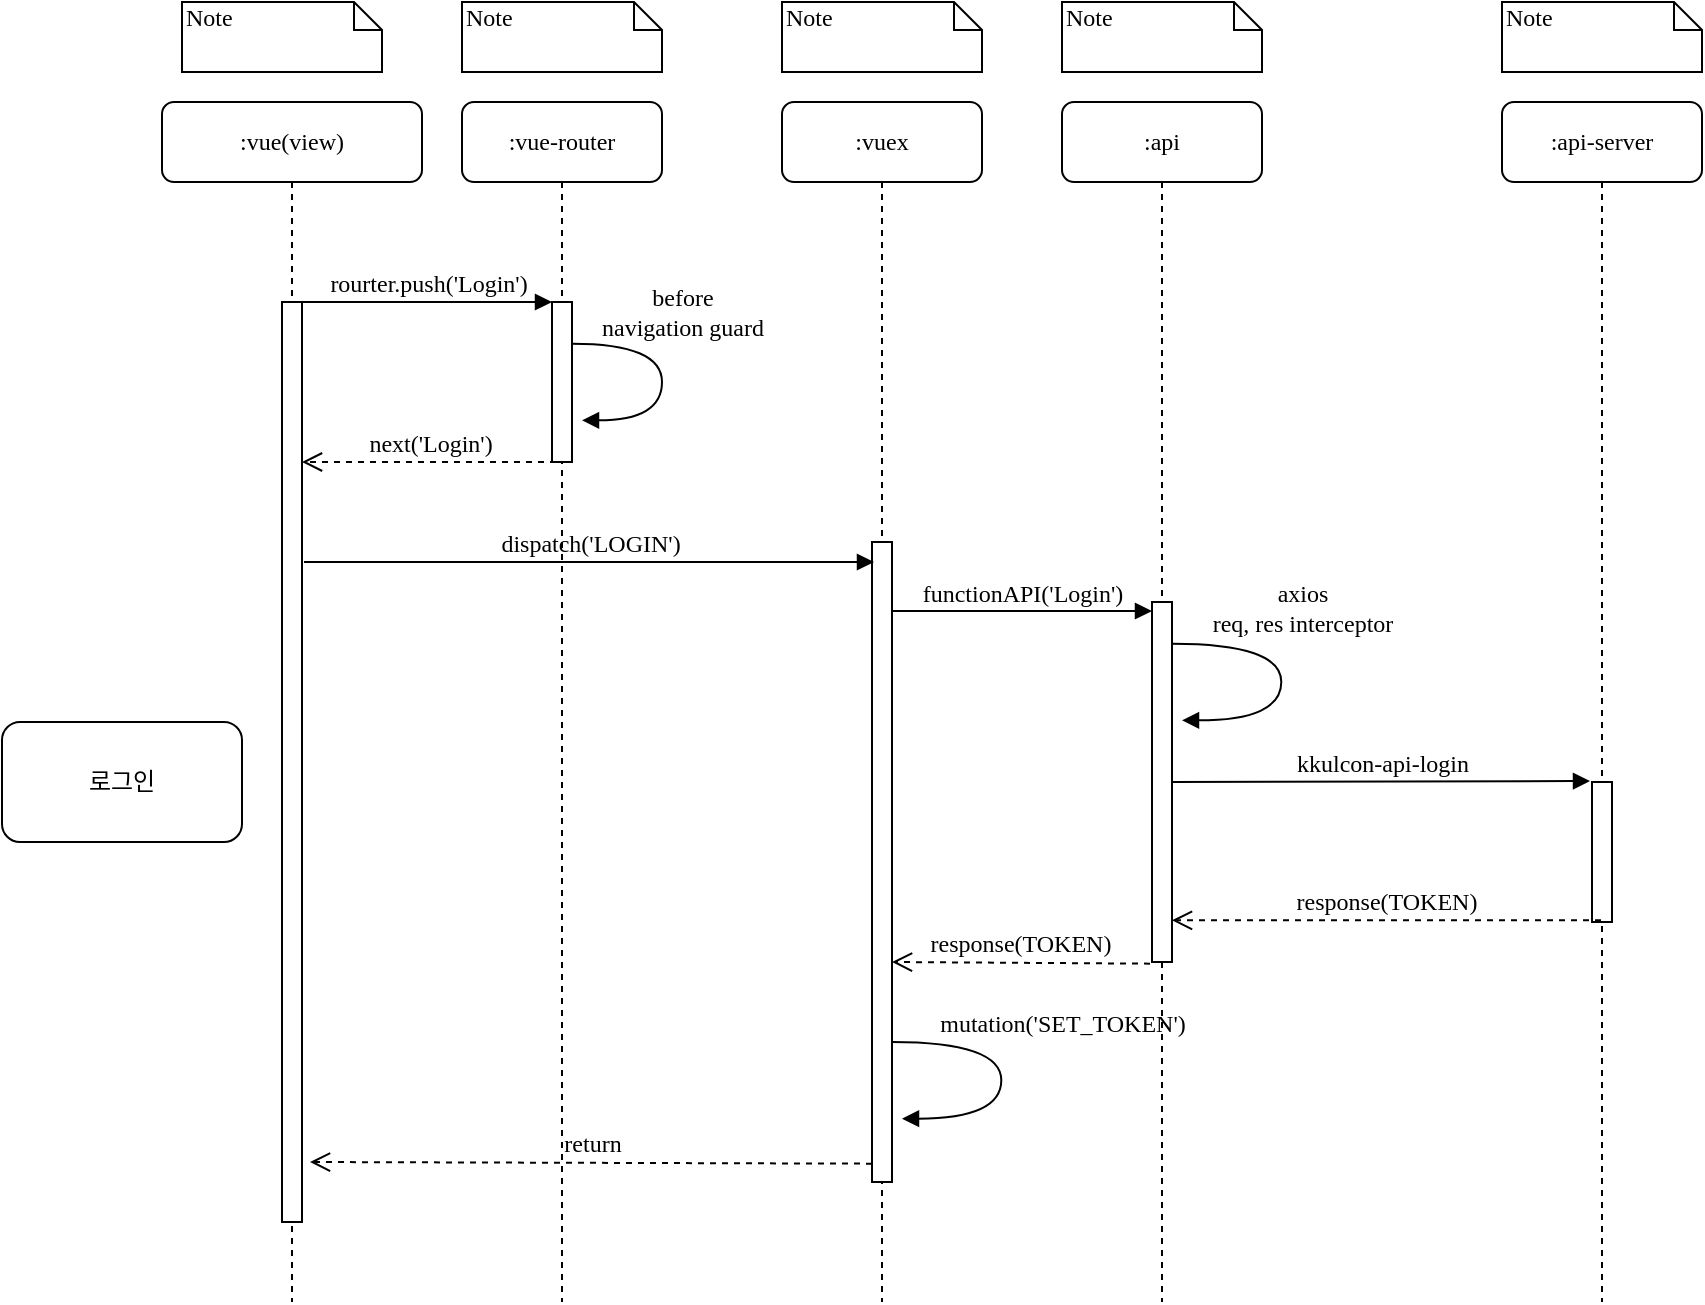 <mxfile version="20.0.3" type="github">
  <diagram name="Page-1" id="13e1069c-82ec-6db2-03f1-153e76fe0fe0">
    <mxGraphModel dx="948" dy="470" grid="1" gridSize="10" guides="1" tooltips="1" connect="1" arrows="1" fold="1" page="1" pageScale="1" pageWidth="1100" pageHeight="850" background="none" math="0" shadow="0">
      <root>
        <mxCell id="0" />
        <mxCell id="1" parent="0" />
        <mxCell id="7baba1c4bc27f4b0-2" value=":vue-router" style="shape=umlLifeline;perimeter=lifelinePerimeter;whiteSpace=wrap;html=1;container=1;collapsible=0;recursiveResize=0;outlineConnect=0;rounded=1;shadow=0;comic=0;labelBackgroundColor=none;strokeWidth=1;fontFamily=Verdana;fontSize=12;align=center;" parent="1" vertex="1">
          <mxGeometry x="240" y="80" width="100" height="600" as="geometry" />
        </mxCell>
        <mxCell id="7baba1c4bc27f4b0-10" value="" style="html=1;points=[];perimeter=orthogonalPerimeter;rounded=0;shadow=0;comic=0;labelBackgroundColor=none;strokeWidth=1;fontFamily=Verdana;fontSize=12;align=center;" parent="7baba1c4bc27f4b0-2" vertex="1">
          <mxGeometry x="45" y="100" width="10" height="80" as="geometry" />
        </mxCell>
        <mxCell id="uNhhcXfcpnWaxr1pqipf-26" value="before&lt;br&gt;navigation guard" style="html=1;verticalAlign=bottom;endArrow=block;labelBackgroundColor=none;fontFamily=Verdana;fontSize=12;elbow=vertical;edgeStyle=orthogonalEdgeStyle;curved=1;entryX=1;entryY=0.286;entryPerimeter=0;exitX=1.038;exitY=0.345;exitPerimeter=0;" edge="1" parent="7baba1c4bc27f4b0-2">
          <mxGeometry x="-0.234" y="10" relative="1" as="geometry">
            <mxPoint x="55.003" y="120.83" as="sourcePoint" />
            <mxPoint x="60.003" y="159.163" as="targetPoint" />
            <Array as="points">
              <mxPoint x="100" y="120.83" />
              <mxPoint x="100" y="158.83" />
            </Array>
            <mxPoint y="-1" as="offset" />
          </mxGeometry>
        </mxCell>
        <mxCell id="7baba1c4bc27f4b0-3" value=":vuex" style="shape=umlLifeline;perimeter=lifelinePerimeter;whiteSpace=wrap;html=1;container=1;collapsible=0;recursiveResize=0;outlineConnect=0;rounded=1;shadow=0;comic=0;labelBackgroundColor=none;strokeWidth=1;fontFamily=Verdana;fontSize=12;align=center;" parent="1" vertex="1">
          <mxGeometry x="400" y="80" width="100" height="600" as="geometry" />
        </mxCell>
        <mxCell id="7baba1c4bc27f4b0-13" value="" style="html=1;points=[];perimeter=orthogonalPerimeter;rounded=0;shadow=0;comic=0;labelBackgroundColor=none;strokeWidth=1;fontFamily=Verdana;fontSize=12;align=center;" parent="7baba1c4bc27f4b0-3" vertex="1">
          <mxGeometry x="45" y="220" width="10" height="320" as="geometry" />
        </mxCell>
        <mxCell id="uNhhcXfcpnWaxr1pqipf-15" value="response(TOKEN)" style="html=1;verticalAlign=bottom;endArrow=open;dashed=1;endSize=8;labelBackgroundColor=none;fontFamily=Verdana;fontSize=12;edgeStyle=elbowEdgeStyle;elbow=vertical;" edge="1" parent="7baba1c4bc27f4b0-3">
          <mxGeometry relative="1" as="geometry">
            <mxPoint x="55" y="430.83" as="targetPoint" />
            <Array as="points">
              <mxPoint x="5" y="430" />
            </Array>
            <mxPoint x="184.0" y="430.83" as="sourcePoint" />
          </mxGeometry>
        </mxCell>
        <mxCell id="uNhhcXfcpnWaxr1pqipf-16" value="mutation(&#39;SET_TOKEN&#39;)" style="html=1;verticalAlign=bottom;endArrow=block;labelBackgroundColor=none;fontFamily=Verdana;fontSize=12;elbow=vertical;edgeStyle=orthogonalEdgeStyle;curved=1;entryX=1;entryY=0.286;entryPerimeter=0;exitX=1.038;exitY=0.345;exitPerimeter=0;" edge="1" parent="7baba1c4bc27f4b0-3">
          <mxGeometry x="-0.233" y="30" relative="1" as="geometry">
            <mxPoint x="55.003" y="470.0" as="sourcePoint" />
            <mxPoint x="60.003" y="508.333" as="targetPoint" />
            <Array as="points">
              <mxPoint x="109.67" y="470" />
              <mxPoint x="109.67" y="508" />
            </Array>
            <mxPoint as="offset" />
          </mxGeometry>
        </mxCell>
        <mxCell id="uNhhcXfcpnWaxr1pqipf-17" value="return" style="html=1;verticalAlign=bottom;endArrow=open;dashed=1;endSize=8;labelBackgroundColor=none;fontFamily=Verdana;fontSize=12;edgeStyle=elbowEdgeStyle;elbow=vertical;entryX=1.4;entryY=0.935;entryDx=0;entryDy=0;entryPerimeter=0;" edge="1" parent="7baba1c4bc27f4b0-3" target="7baba1c4bc27f4b0-9">
          <mxGeometry relative="1" as="geometry">
            <mxPoint x="-240" y="540" as="targetPoint" />
            <Array as="points">
              <mxPoint x="-134" y="530" />
            </Array>
            <mxPoint x="45.0" y="530.83" as="sourcePoint" />
          </mxGeometry>
        </mxCell>
        <mxCell id="7baba1c4bc27f4b0-4" value=":api" style="shape=umlLifeline;perimeter=lifelinePerimeter;whiteSpace=wrap;html=1;container=1;collapsible=0;recursiveResize=0;outlineConnect=0;rounded=1;shadow=0;comic=0;labelBackgroundColor=none;strokeWidth=1;fontFamily=Verdana;fontSize=12;align=center;" parent="1" vertex="1">
          <mxGeometry x="540" y="80" width="100" height="600" as="geometry" />
        </mxCell>
        <mxCell id="uNhhcXfcpnWaxr1pqipf-13" value="kkulcon-api-login" style="html=1;verticalAlign=bottom;endArrow=block;labelBackgroundColor=none;fontFamily=Verdana;fontSize=12;edgeStyle=elbowEdgeStyle;elbow=vertical;entryX=-0.1;entryY=-0.013;entryDx=0;entryDy=0;entryPerimeter=0;" edge="1" parent="7baba1c4bc27f4b0-4" target="7baba1c4bc27f4b0-19">
          <mxGeometry relative="1" as="geometry">
            <mxPoint x="55" y="340" as="sourcePoint" />
            <mxPoint x="190" y="340" as="targetPoint" />
          </mxGeometry>
        </mxCell>
        <mxCell id="7baba1c4bc27f4b0-5" value=":api-server" style="shape=umlLifeline;perimeter=lifelinePerimeter;whiteSpace=wrap;html=1;container=1;collapsible=0;recursiveResize=0;outlineConnect=0;rounded=1;shadow=0;comic=0;labelBackgroundColor=none;strokeWidth=1;fontFamily=Verdana;fontSize=12;align=center;" parent="1" vertex="1">
          <mxGeometry x="760" y="80" width="100" height="600" as="geometry" />
        </mxCell>
        <mxCell id="7baba1c4bc27f4b0-19" value="" style="html=1;points=[];perimeter=orthogonalPerimeter;rounded=0;shadow=0;comic=0;labelBackgroundColor=none;strokeWidth=1;fontFamily=Verdana;fontSize=12;align=center;" parent="7baba1c4bc27f4b0-5" vertex="1">
          <mxGeometry x="45" y="340" width="10" height="70" as="geometry" />
        </mxCell>
        <mxCell id="7baba1c4bc27f4b0-8" value=":vue(view)" style="shape=umlLifeline;perimeter=lifelinePerimeter;whiteSpace=wrap;html=1;container=1;collapsible=0;recursiveResize=0;outlineConnect=0;rounded=1;shadow=0;comic=0;labelBackgroundColor=none;strokeWidth=1;fontFamily=Verdana;fontSize=12;align=center;" parent="1" vertex="1">
          <mxGeometry x="90" y="80" width="130" height="600" as="geometry" />
        </mxCell>
        <mxCell id="7baba1c4bc27f4b0-9" value="" style="html=1;points=[];perimeter=orthogonalPerimeter;rounded=0;shadow=0;comic=0;labelBackgroundColor=none;strokeWidth=1;fontFamily=Verdana;fontSize=12;align=center;" parent="7baba1c4bc27f4b0-8" vertex="1">
          <mxGeometry x="60" y="100" width="10" height="460" as="geometry" />
        </mxCell>
        <mxCell id="uNhhcXfcpnWaxr1pqipf-29" value="next(&#39;Login&#39;)" style="html=1;verticalAlign=bottom;endArrow=open;dashed=1;endSize=8;labelBackgroundColor=none;fontFamily=Verdana;fontSize=12;edgeStyle=elbowEdgeStyle;elbow=vertical;" edge="1" parent="7baba1c4bc27f4b0-8">
          <mxGeometry relative="1" as="geometry">
            <mxPoint x="70" y="180" as="targetPoint" />
            <Array as="points">
              <mxPoint x="130" y="180" />
            </Array>
            <mxPoint x="197" y="180" as="sourcePoint" />
          </mxGeometry>
        </mxCell>
        <mxCell id="uNhhcXfcpnWaxr1pqipf-33" value="로그인" style="rounded=1;whiteSpace=wrap;html=1;" vertex="1" parent="7baba1c4bc27f4b0-8">
          <mxGeometry x="-80" y="310" width="120" height="60" as="geometry" />
        </mxCell>
        <mxCell id="7baba1c4bc27f4b0-16" value="" style="html=1;points=[];perimeter=orthogonalPerimeter;rounded=0;shadow=0;comic=0;labelBackgroundColor=none;strokeWidth=1;fontFamily=Verdana;fontSize=12;align=center;" parent="1" vertex="1">
          <mxGeometry x="585" y="330" width="10" height="180" as="geometry" />
        </mxCell>
        <mxCell id="7baba1c4bc27f4b0-11" value="rourter.push(&#39;Login&#39;)" style="html=1;verticalAlign=bottom;endArrow=block;entryX=0;entryY=0;labelBackgroundColor=none;fontFamily=Verdana;fontSize=12;edgeStyle=elbowEdgeStyle;elbow=vertical;" parent="1" source="7baba1c4bc27f4b0-9" target="7baba1c4bc27f4b0-10" edge="1">
          <mxGeometry relative="1" as="geometry">
            <mxPoint x="220" y="190" as="sourcePoint" />
          </mxGeometry>
        </mxCell>
        <mxCell id="7baba1c4bc27f4b0-40" value="Note" style="shape=note;whiteSpace=wrap;html=1;size=14;verticalAlign=top;align=left;spacingTop=-6;rounded=0;shadow=0;comic=0;labelBackgroundColor=none;strokeWidth=1;fontFamily=Verdana;fontSize=12" parent="1" vertex="1">
          <mxGeometry x="100" y="30" width="100" height="35" as="geometry" />
        </mxCell>
        <mxCell id="7baba1c4bc27f4b0-41" value="Note" style="shape=note;whiteSpace=wrap;html=1;size=14;verticalAlign=top;align=left;spacingTop=-6;rounded=0;shadow=0;comic=0;labelBackgroundColor=none;strokeWidth=1;fontFamily=Verdana;fontSize=12" parent="1" vertex="1">
          <mxGeometry x="240" y="30" width="100" height="35" as="geometry" />
        </mxCell>
        <mxCell id="7baba1c4bc27f4b0-42" value="Note" style="shape=note;whiteSpace=wrap;html=1;size=14;verticalAlign=top;align=left;spacingTop=-6;rounded=0;shadow=0;comic=0;labelBackgroundColor=none;strokeWidth=1;fontFamily=Verdana;fontSize=12" parent="1" vertex="1">
          <mxGeometry x="400" y="30" width="100" height="35" as="geometry" />
        </mxCell>
        <mxCell id="7baba1c4bc27f4b0-43" value="Note" style="shape=note;whiteSpace=wrap;html=1;size=14;verticalAlign=top;align=left;spacingTop=-6;rounded=0;shadow=0;comic=0;labelBackgroundColor=none;strokeWidth=1;fontFamily=Verdana;fontSize=12" parent="1" vertex="1">
          <mxGeometry x="540" y="30" width="100" height="35" as="geometry" />
        </mxCell>
        <mxCell id="7baba1c4bc27f4b0-44" value="Note" style="shape=note;whiteSpace=wrap;html=1;size=14;verticalAlign=top;align=left;spacingTop=-6;rounded=0;shadow=0;comic=0;labelBackgroundColor=none;strokeWidth=1;fontFamily=Verdana;fontSize=12" parent="1" vertex="1">
          <mxGeometry x="760" y="30" width="100" height="35" as="geometry" />
        </mxCell>
        <mxCell id="uNhhcXfcpnWaxr1pqipf-7" value="dispatch(&#39;LOGIN&#39;)" style="html=1;verticalAlign=bottom;endArrow=block;labelBackgroundColor=none;fontFamily=Verdana;fontSize=12;edgeStyle=elbowEdgeStyle;elbow=vertical;" edge="1" parent="1">
          <mxGeometry relative="1" as="geometry">
            <mxPoint x="161" y="310" as="sourcePoint" />
            <mxPoint x="446" y="310" as="targetPoint" />
            <Array as="points">
              <mxPoint x="390" y="310" />
            </Array>
          </mxGeometry>
        </mxCell>
        <mxCell id="uNhhcXfcpnWaxr1pqipf-9" value="functionAPI(&#39;Login&#39;)" style="html=1;verticalAlign=bottom;endArrow=block;entryX=0;entryY=0;labelBackgroundColor=none;fontFamily=Verdana;fontSize=12;edgeStyle=elbowEdgeStyle;elbow=vertical;" edge="1" parent="1">
          <mxGeometry relative="1" as="geometry">
            <mxPoint x="455" y="334.5" as="sourcePoint" />
            <mxPoint x="585" y="334.5" as="targetPoint" />
          </mxGeometry>
        </mxCell>
        <mxCell id="uNhhcXfcpnWaxr1pqipf-12" value="axios &lt;br&gt;req, res interceptor" style="html=1;verticalAlign=bottom;endArrow=block;labelBackgroundColor=none;fontFamily=Verdana;fontSize=12;elbow=vertical;edgeStyle=orthogonalEdgeStyle;curved=1;entryX=1;entryY=0.286;entryPerimeter=0;exitX=1.038;exitY=0.345;exitPerimeter=0;" edge="1" parent="1">
          <mxGeometry x="-0.234" y="10" relative="1" as="geometry">
            <mxPoint x="595.003" y="350.83" as="sourcePoint" />
            <mxPoint x="600.003" y="389.163" as="targetPoint" />
            <Array as="points">
              <mxPoint x="649.67" y="350.83" />
              <mxPoint x="649.67" y="388.83" />
            </Array>
            <mxPoint y="-1" as="offset" />
          </mxGeometry>
        </mxCell>
        <mxCell id="uNhhcXfcpnWaxr1pqipf-14" value="response(TOKEN)" style="html=1;verticalAlign=bottom;endArrow=open;dashed=1;endSize=8;labelBackgroundColor=none;fontFamily=Verdana;fontSize=12;edgeStyle=elbowEdgeStyle;elbow=vertical;" edge="1" parent="1" source="7baba1c4bc27f4b0-5">
          <mxGeometry relative="1" as="geometry">
            <mxPoint x="595" y="490" as="targetPoint" />
            <Array as="points">
              <mxPoint x="545" y="489.17" />
            </Array>
            <mxPoint x="724" y="490" as="sourcePoint" />
          </mxGeometry>
        </mxCell>
      </root>
    </mxGraphModel>
  </diagram>
</mxfile>
